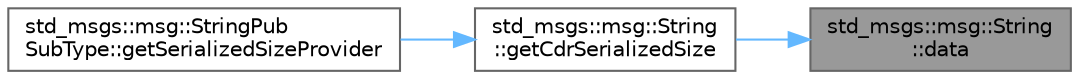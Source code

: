 digraph "std_msgs::msg::String::data"
{
 // INTERACTIVE_SVG=YES
 // LATEX_PDF_SIZE
  bgcolor="transparent";
  edge [fontname=Helvetica,fontsize=10,labelfontname=Helvetica,labelfontsize=10];
  node [fontname=Helvetica,fontsize=10,shape=box,height=0.2,width=0.4];
  rankdir="RL";
  Node1 [id="Node000001",label="std_msgs::msg::String\l::data",height=0.2,width=0.4,color="gray40", fillcolor="grey60", style="filled", fontcolor="black",tooltip="This function copies the value in member data"];
  Node1 -> Node2 [id="edge1_Node000001_Node000002",dir="back",color="steelblue1",style="solid",tooltip=" "];
  Node2 [id="Node000002",label="std_msgs::msg::String\l::getCdrSerializedSize",height=0.2,width=0.4,color="grey40", fillcolor="white", style="filled",URL="$d4/dc9/classstd__msgs_1_1msg_1_1String.html#a6997d5cdcd7f5de907bb24d2366a6de6",tooltip="This function returns the serialized size of a data depending on the buffer alignment."];
  Node2 -> Node3 [id="edge2_Node000002_Node000003",dir="back",color="steelblue1",style="solid",tooltip=" "];
  Node3 [id="Node000003",label="std_msgs::msg::StringPub\lSubType::getSerializedSizeProvider",height=0.2,width=0.4,color="grey40", fillcolor="white", style="filled",URL="$d4/d50/classstd__msgs_1_1msg_1_1StringPubSubType.html#a34a10dbb326dcf187d84d5ccef92b7e5",tooltip=" "];
}
